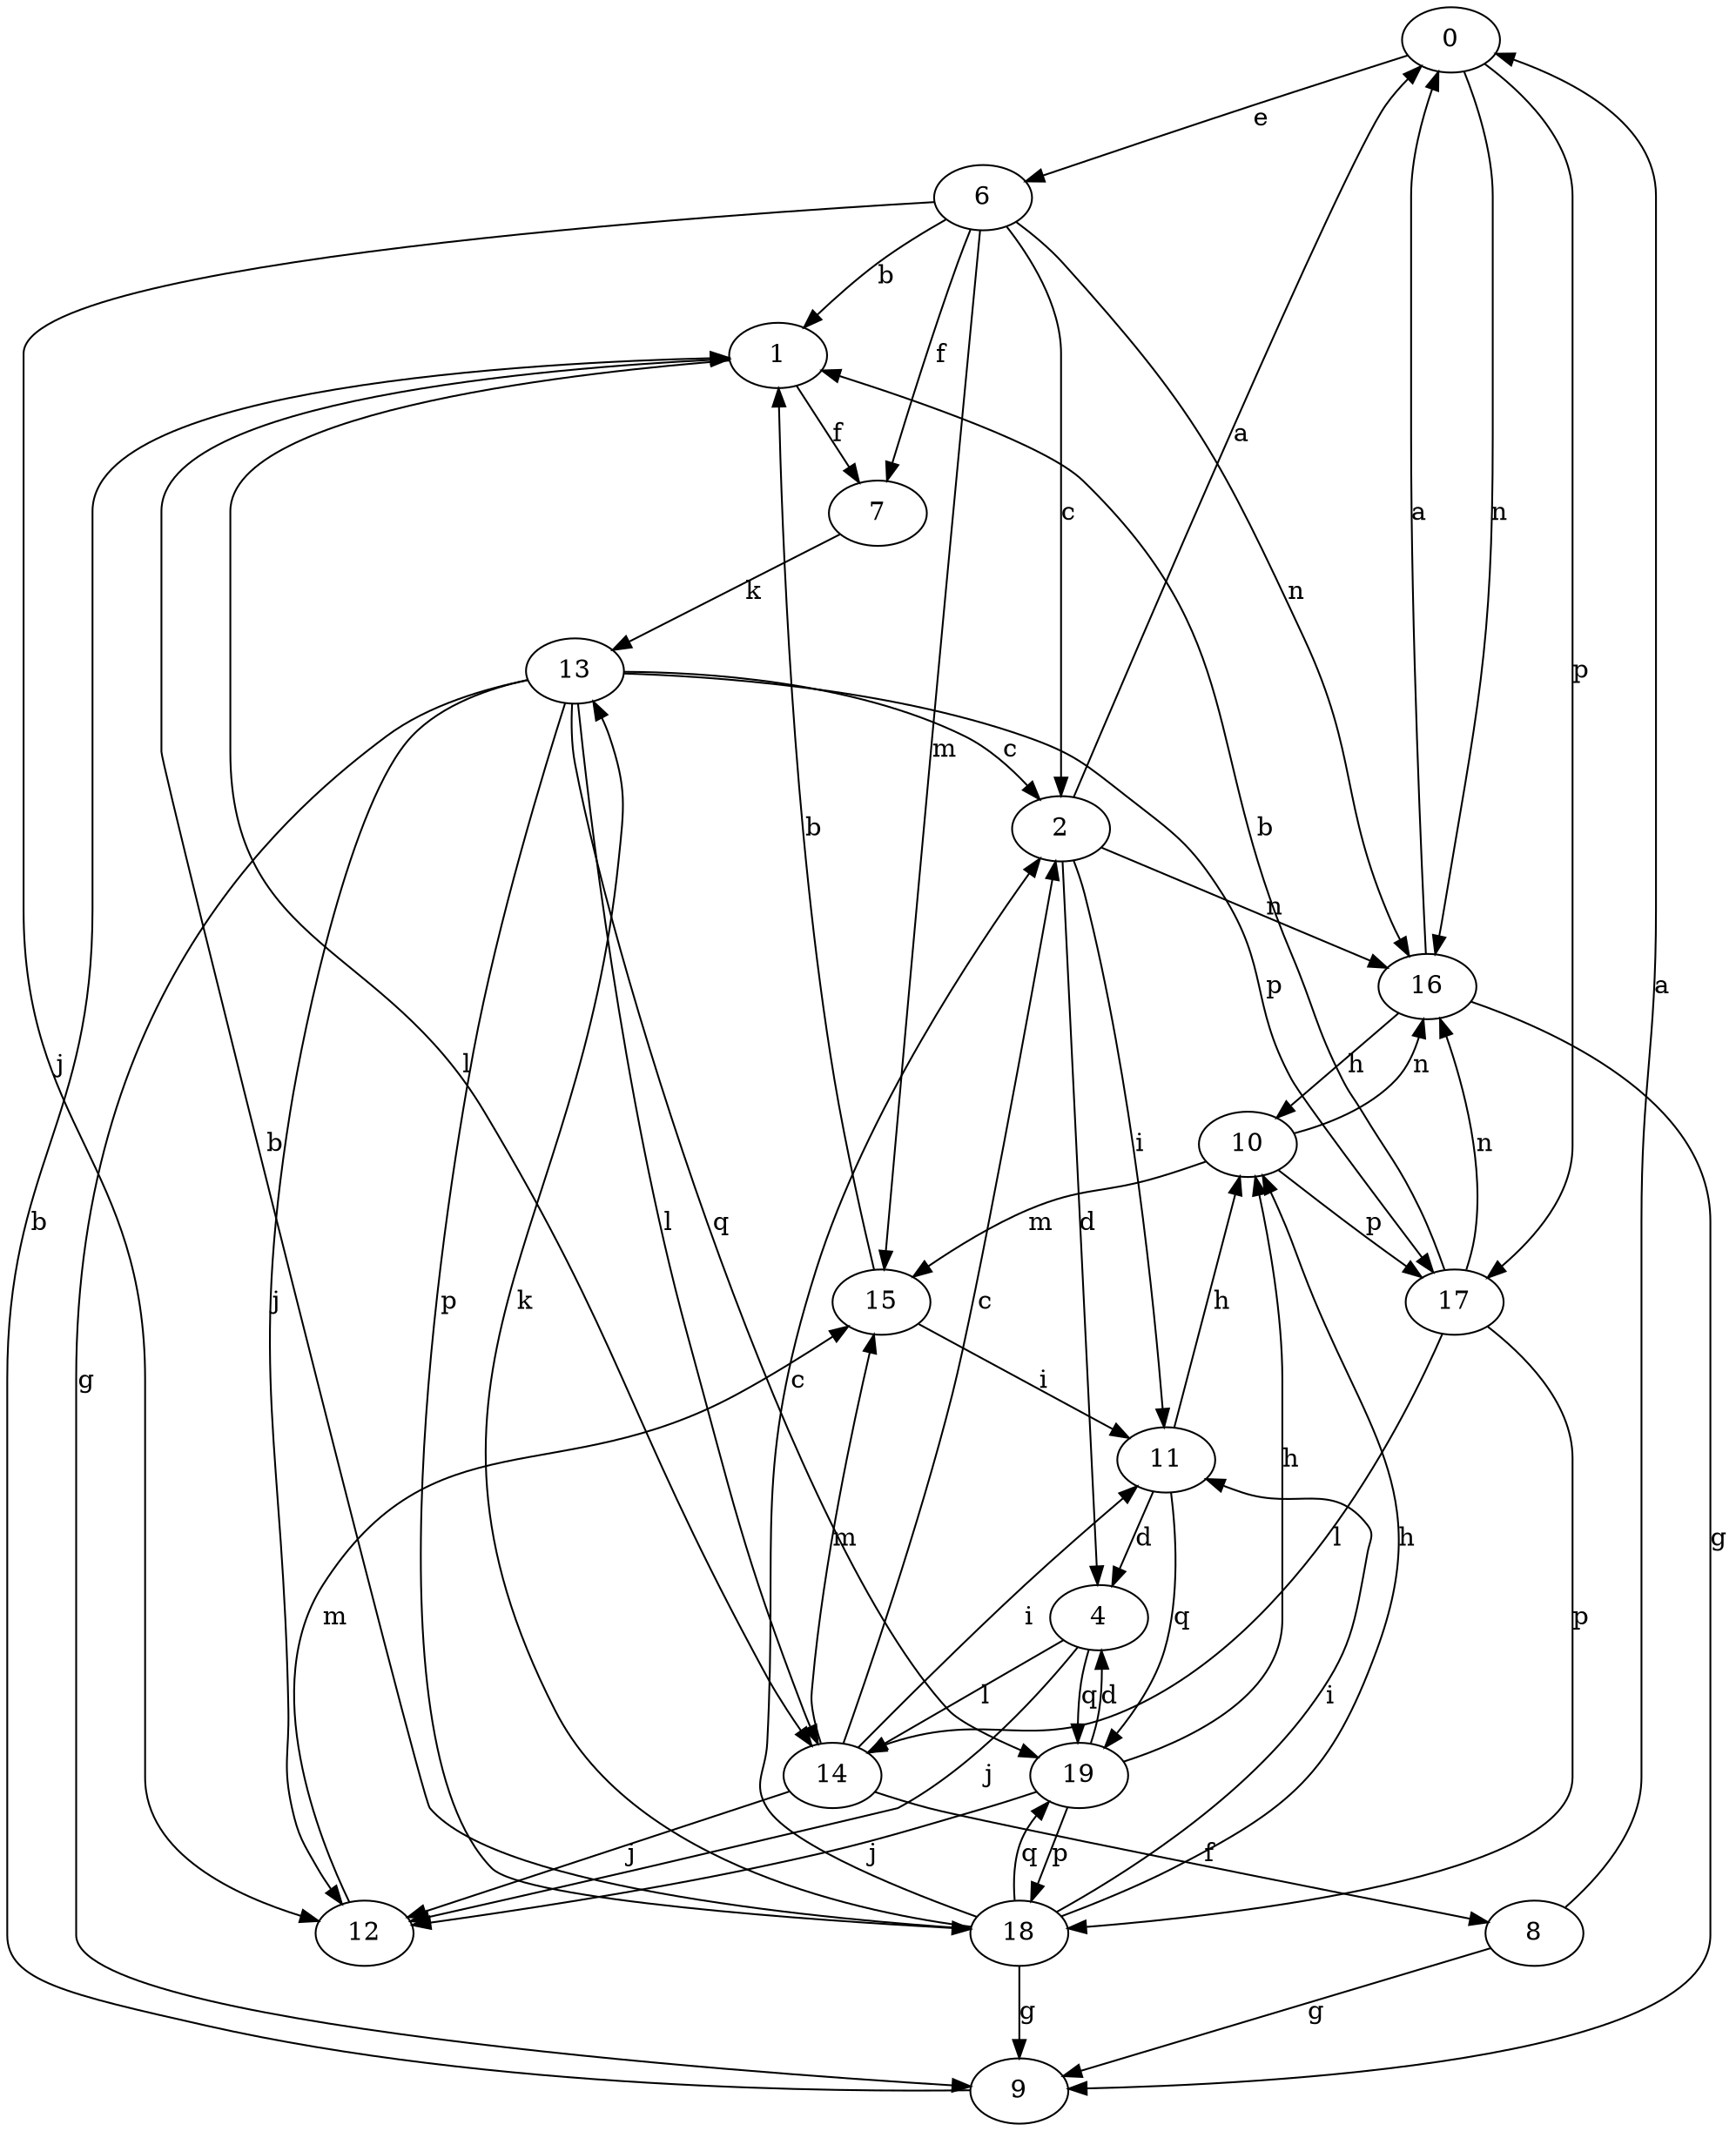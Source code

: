 strict digraph  {
0;
1;
2;
4;
6;
7;
8;
9;
10;
11;
12;
13;
14;
15;
16;
17;
18;
19;
0 -> 6  [label=e];
0 -> 16  [label=n];
0 -> 17  [label=p];
1 -> 7  [label=f];
1 -> 14  [label=l];
2 -> 0  [label=a];
2 -> 4  [label=d];
2 -> 11  [label=i];
2 -> 16  [label=n];
4 -> 12  [label=j];
4 -> 14  [label=l];
4 -> 19  [label=q];
6 -> 1  [label=b];
6 -> 2  [label=c];
6 -> 7  [label=f];
6 -> 12  [label=j];
6 -> 15  [label=m];
6 -> 16  [label=n];
7 -> 13  [label=k];
8 -> 0  [label=a];
8 -> 9  [label=g];
9 -> 1  [label=b];
10 -> 15  [label=m];
10 -> 16  [label=n];
10 -> 17  [label=p];
11 -> 4  [label=d];
11 -> 10  [label=h];
11 -> 19  [label=q];
12 -> 15  [label=m];
13 -> 2  [label=c];
13 -> 9  [label=g];
13 -> 12  [label=j];
13 -> 14  [label=l];
13 -> 17  [label=p];
13 -> 18  [label=p];
13 -> 19  [label=q];
14 -> 2  [label=c];
14 -> 8  [label=f];
14 -> 11  [label=i];
14 -> 12  [label=j];
14 -> 15  [label=m];
15 -> 1  [label=b];
15 -> 11  [label=i];
16 -> 0  [label=a];
16 -> 9  [label=g];
16 -> 10  [label=h];
17 -> 1  [label=b];
17 -> 14  [label=l];
17 -> 16  [label=n];
17 -> 18  [label=p];
18 -> 1  [label=b];
18 -> 2  [label=c];
18 -> 9  [label=g];
18 -> 10  [label=h];
18 -> 11  [label=i];
18 -> 13  [label=k];
18 -> 19  [label=q];
19 -> 4  [label=d];
19 -> 10  [label=h];
19 -> 12  [label=j];
19 -> 18  [label=p];
}
